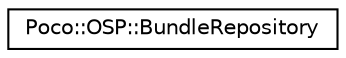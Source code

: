 digraph "Graphical Class Hierarchy"
{
 // LATEX_PDF_SIZE
  edge [fontname="Helvetica",fontsize="10",labelfontname="Helvetica",labelfontsize="10"];
  node [fontname="Helvetica",fontsize="10",shape=record];
  rankdir="LR";
  Node0 [label="Poco::OSP::BundleRepository",height=0.2,width=0.4,color="black", fillcolor="white", style="filled",URL="$classPoco_1_1OSP_1_1BundleRepository.html",tooltip=" "];
}
